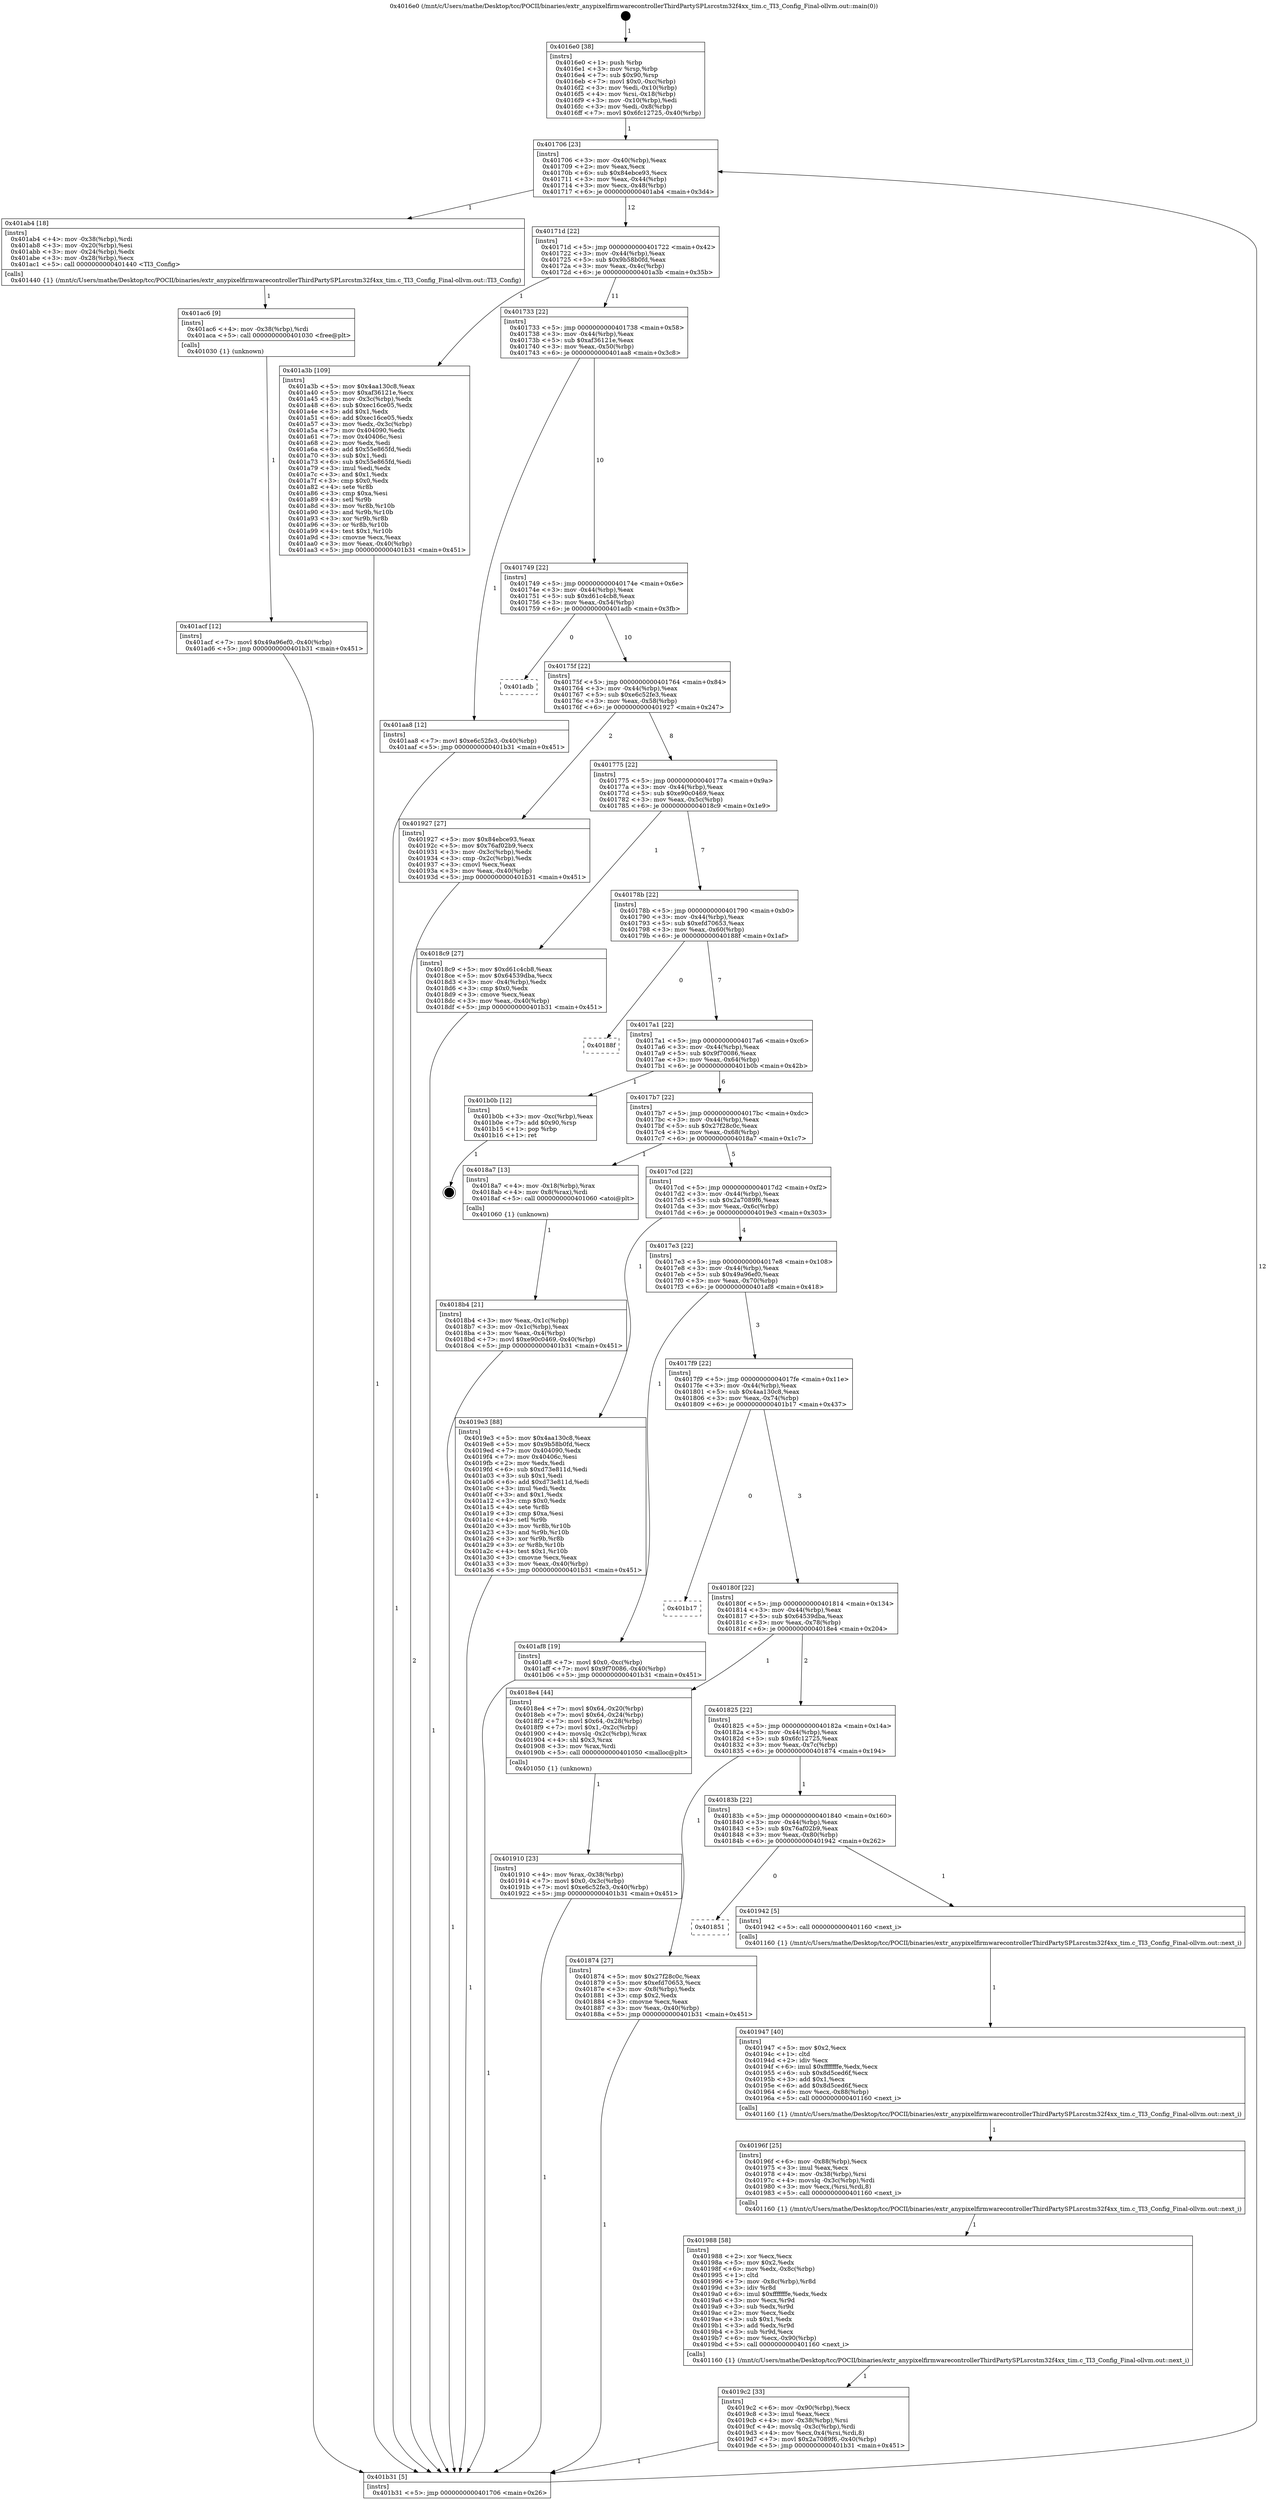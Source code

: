 digraph "0x4016e0" {
  label = "0x4016e0 (/mnt/c/Users/mathe/Desktop/tcc/POCII/binaries/extr_anypixelfirmwarecontrollerThirdPartySPLsrcstm32f4xx_tim.c_TI3_Config_Final-ollvm.out::main(0))"
  labelloc = "t"
  node[shape=record]

  Entry [label="",width=0.3,height=0.3,shape=circle,fillcolor=black,style=filled]
  "0x401706" [label="{
     0x401706 [23]\l
     | [instrs]\l
     &nbsp;&nbsp;0x401706 \<+3\>: mov -0x40(%rbp),%eax\l
     &nbsp;&nbsp;0x401709 \<+2\>: mov %eax,%ecx\l
     &nbsp;&nbsp;0x40170b \<+6\>: sub $0x84ebce93,%ecx\l
     &nbsp;&nbsp;0x401711 \<+3\>: mov %eax,-0x44(%rbp)\l
     &nbsp;&nbsp;0x401714 \<+3\>: mov %ecx,-0x48(%rbp)\l
     &nbsp;&nbsp;0x401717 \<+6\>: je 0000000000401ab4 \<main+0x3d4\>\l
  }"]
  "0x401ab4" [label="{
     0x401ab4 [18]\l
     | [instrs]\l
     &nbsp;&nbsp;0x401ab4 \<+4\>: mov -0x38(%rbp),%rdi\l
     &nbsp;&nbsp;0x401ab8 \<+3\>: mov -0x20(%rbp),%esi\l
     &nbsp;&nbsp;0x401abb \<+3\>: mov -0x24(%rbp),%edx\l
     &nbsp;&nbsp;0x401abe \<+3\>: mov -0x28(%rbp),%ecx\l
     &nbsp;&nbsp;0x401ac1 \<+5\>: call 0000000000401440 \<TI3_Config\>\l
     | [calls]\l
     &nbsp;&nbsp;0x401440 \{1\} (/mnt/c/Users/mathe/Desktop/tcc/POCII/binaries/extr_anypixelfirmwarecontrollerThirdPartySPLsrcstm32f4xx_tim.c_TI3_Config_Final-ollvm.out::TI3_Config)\l
  }"]
  "0x40171d" [label="{
     0x40171d [22]\l
     | [instrs]\l
     &nbsp;&nbsp;0x40171d \<+5\>: jmp 0000000000401722 \<main+0x42\>\l
     &nbsp;&nbsp;0x401722 \<+3\>: mov -0x44(%rbp),%eax\l
     &nbsp;&nbsp;0x401725 \<+5\>: sub $0x9b58b0fd,%eax\l
     &nbsp;&nbsp;0x40172a \<+3\>: mov %eax,-0x4c(%rbp)\l
     &nbsp;&nbsp;0x40172d \<+6\>: je 0000000000401a3b \<main+0x35b\>\l
  }"]
  Exit [label="",width=0.3,height=0.3,shape=circle,fillcolor=black,style=filled,peripheries=2]
  "0x401a3b" [label="{
     0x401a3b [109]\l
     | [instrs]\l
     &nbsp;&nbsp;0x401a3b \<+5\>: mov $0x4aa130c8,%eax\l
     &nbsp;&nbsp;0x401a40 \<+5\>: mov $0xaf36121e,%ecx\l
     &nbsp;&nbsp;0x401a45 \<+3\>: mov -0x3c(%rbp),%edx\l
     &nbsp;&nbsp;0x401a48 \<+6\>: sub $0xec16ce05,%edx\l
     &nbsp;&nbsp;0x401a4e \<+3\>: add $0x1,%edx\l
     &nbsp;&nbsp;0x401a51 \<+6\>: add $0xec16ce05,%edx\l
     &nbsp;&nbsp;0x401a57 \<+3\>: mov %edx,-0x3c(%rbp)\l
     &nbsp;&nbsp;0x401a5a \<+7\>: mov 0x404090,%edx\l
     &nbsp;&nbsp;0x401a61 \<+7\>: mov 0x40406c,%esi\l
     &nbsp;&nbsp;0x401a68 \<+2\>: mov %edx,%edi\l
     &nbsp;&nbsp;0x401a6a \<+6\>: add $0x55e865fd,%edi\l
     &nbsp;&nbsp;0x401a70 \<+3\>: sub $0x1,%edi\l
     &nbsp;&nbsp;0x401a73 \<+6\>: sub $0x55e865fd,%edi\l
     &nbsp;&nbsp;0x401a79 \<+3\>: imul %edi,%edx\l
     &nbsp;&nbsp;0x401a7c \<+3\>: and $0x1,%edx\l
     &nbsp;&nbsp;0x401a7f \<+3\>: cmp $0x0,%edx\l
     &nbsp;&nbsp;0x401a82 \<+4\>: sete %r8b\l
     &nbsp;&nbsp;0x401a86 \<+3\>: cmp $0xa,%esi\l
     &nbsp;&nbsp;0x401a89 \<+4\>: setl %r9b\l
     &nbsp;&nbsp;0x401a8d \<+3\>: mov %r8b,%r10b\l
     &nbsp;&nbsp;0x401a90 \<+3\>: and %r9b,%r10b\l
     &nbsp;&nbsp;0x401a93 \<+3\>: xor %r9b,%r8b\l
     &nbsp;&nbsp;0x401a96 \<+3\>: or %r8b,%r10b\l
     &nbsp;&nbsp;0x401a99 \<+4\>: test $0x1,%r10b\l
     &nbsp;&nbsp;0x401a9d \<+3\>: cmovne %ecx,%eax\l
     &nbsp;&nbsp;0x401aa0 \<+3\>: mov %eax,-0x40(%rbp)\l
     &nbsp;&nbsp;0x401aa3 \<+5\>: jmp 0000000000401b31 \<main+0x451\>\l
  }"]
  "0x401733" [label="{
     0x401733 [22]\l
     | [instrs]\l
     &nbsp;&nbsp;0x401733 \<+5\>: jmp 0000000000401738 \<main+0x58\>\l
     &nbsp;&nbsp;0x401738 \<+3\>: mov -0x44(%rbp),%eax\l
     &nbsp;&nbsp;0x40173b \<+5\>: sub $0xaf36121e,%eax\l
     &nbsp;&nbsp;0x401740 \<+3\>: mov %eax,-0x50(%rbp)\l
     &nbsp;&nbsp;0x401743 \<+6\>: je 0000000000401aa8 \<main+0x3c8\>\l
  }"]
  "0x401acf" [label="{
     0x401acf [12]\l
     | [instrs]\l
     &nbsp;&nbsp;0x401acf \<+7\>: movl $0x49a96ef0,-0x40(%rbp)\l
     &nbsp;&nbsp;0x401ad6 \<+5\>: jmp 0000000000401b31 \<main+0x451\>\l
  }"]
  "0x401aa8" [label="{
     0x401aa8 [12]\l
     | [instrs]\l
     &nbsp;&nbsp;0x401aa8 \<+7\>: movl $0xe6c52fe3,-0x40(%rbp)\l
     &nbsp;&nbsp;0x401aaf \<+5\>: jmp 0000000000401b31 \<main+0x451\>\l
  }"]
  "0x401749" [label="{
     0x401749 [22]\l
     | [instrs]\l
     &nbsp;&nbsp;0x401749 \<+5\>: jmp 000000000040174e \<main+0x6e\>\l
     &nbsp;&nbsp;0x40174e \<+3\>: mov -0x44(%rbp),%eax\l
     &nbsp;&nbsp;0x401751 \<+5\>: sub $0xd61c4cb8,%eax\l
     &nbsp;&nbsp;0x401756 \<+3\>: mov %eax,-0x54(%rbp)\l
     &nbsp;&nbsp;0x401759 \<+6\>: je 0000000000401adb \<main+0x3fb\>\l
  }"]
  "0x401ac6" [label="{
     0x401ac6 [9]\l
     | [instrs]\l
     &nbsp;&nbsp;0x401ac6 \<+4\>: mov -0x38(%rbp),%rdi\l
     &nbsp;&nbsp;0x401aca \<+5\>: call 0000000000401030 \<free@plt\>\l
     | [calls]\l
     &nbsp;&nbsp;0x401030 \{1\} (unknown)\l
  }"]
  "0x401adb" [label="{
     0x401adb\l
  }", style=dashed]
  "0x40175f" [label="{
     0x40175f [22]\l
     | [instrs]\l
     &nbsp;&nbsp;0x40175f \<+5\>: jmp 0000000000401764 \<main+0x84\>\l
     &nbsp;&nbsp;0x401764 \<+3\>: mov -0x44(%rbp),%eax\l
     &nbsp;&nbsp;0x401767 \<+5\>: sub $0xe6c52fe3,%eax\l
     &nbsp;&nbsp;0x40176c \<+3\>: mov %eax,-0x58(%rbp)\l
     &nbsp;&nbsp;0x40176f \<+6\>: je 0000000000401927 \<main+0x247\>\l
  }"]
  "0x4019c2" [label="{
     0x4019c2 [33]\l
     | [instrs]\l
     &nbsp;&nbsp;0x4019c2 \<+6\>: mov -0x90(%rbp),%ecx\l
     &nbsp;&nbsp;0x4019c8 \<+3\>: imul %eax,%ecx\l
     &nbsp;&nbsp;0x4019cb \<+4\>: mov -0x38(%rbp),%rsi\l
     &nbsp;&nbsp;0x4019cf \<+4\>: movslq -0x3c(%rbp),%rdi\l
     &nbsp;&nbsp;0x4019d3 \<+4\>: mov %ecx,0x4(%rsi,%rdi,8)\l
     &nbsp;&nbsp;0x4019d7 \<+7\>: movl $0x2a7089f6,-0x40(%rbp)\l
     &nbsp;&nbsp;0x4019de \<+5\>: jmp 0000000000401b31 \<main+0x451\>\l
  }"]
  "0x401927" [label="{
     0x401927 [27]\l
     | [instrs]\l
     &nbsp;&nbsp;0x401927 \<+5\>: mov $0x84ebce93,%eax\l
     &nbsp;&nbsp;0x40192c \<+5\>: mov $0x76af02b9,%ecx\l
     &nbsp;&nbsp;0x401931 \<+3\>: mov -0x3c(%rbp),%edx\l
     &nbsp;&nbsp;0x401934 \<+3\>: cmp -0x2c(%rbp),%edx\l
     &nbsp;&nbsp;0x401937 \<+3\>: cmovl %ecx,%eax\l
     &nbsp;&nbsp;0x40193a \<+3\>: mov %eax,-0x40(%rbp)\l
     &nbsp;&nbsp;0x40193d \<+5\>: jmp 0000000000401b31 \<main+0x451\>\l
  }"]
  "0x401775" [label="{
     0x401775 [22]\l
     | [instrs]\l
     &nbsp;&nbsp;0x401775 \<+5\>: jmp 000000000040177a \<main+0x9a\>\l
     &nbsp;&nbsp;0x40177a \<+3\>: mov -0x44(%rbp),%eax\l
     &nbsp;&nbsp;0x40177d \<+5\>: sub $0xe90c0469,%eax\l
     &nbsp;&nbsp;0x401782 \<+3\>: mov %eax,-0x5c(%rbp)\l
     &nbsp;&nbsp;0x401785 \<+6\>: je 00000000004018c9 \<main+0x1e9\>\l
  }"]
  "0x401988" [label="{
     0x401988 [58]\l
     | [instrs]\l
     &nbsp;&nbsp;0x401988 \<+2\>: xor %ecx,%ecx\l
     &nbsp;&nbsp;0x40198a \<+5\>: mov $0x2,%edx\l
     &nbsp;&nbsp;0x40198f \<+6\>: mov %edx,-0x8c(%rbp)\l
     &nbsp;&nbsp;0x401995 \<+1\>: cltd\l
     &nbsp;&nbsp;0x401996 \<+7\>: mov -0x8c(%rbp),%r8d\l
     &nbsp;&nbsp;0x40199d \<+3\>: idiv %r8d\l
     &nbsp;&nbsp;0x4019a0 \<+6\>: imul $0xfffffffe,%edx,%edx\l
     &nbsp;&nbsp;0x4019a6 \<+3\>: mov %ecx,%r9d\l
     &nbsp;&nbsp;0x4019a9 \<+3\>: sub %edx,%r9d\l
     &nbsp;&nbsp;0x4019ac \<+2\>: mov %ecx,%edx\l
     &nbsp;&nbsp;0x4019ae \<+3\>: sub $0x1,%edx\l
     &nbsp;&nbsp;0x4019b1 \<+3\>: add %edx,%r9d\l
     &nbsp;&nbsp;0x4019b4 \<+3\>: sub %r9d,%ecx\l
     &nbsp;&nbsp;0x4019b7 \<+6\>: mov %ecx,-0x90(%rbp)\l
     &nbsp;&nbsp;0x4019bd \<+5\>: call 0000000000401160 \<next_i\>\l
     | [calls]\l
     &nbsp;&nbsp;0x401160 \{1\} (/mnt/c/Users/mathe/Desktop/tcc/POCII/binaries/extr_anypixelfirmwarecontrollerThirdPartySPLsrcstm32f4xx_tim.c_TI3_Config_Final-ollvm.out::next_i)\l
  }"]
  "0x4018c9" [label="{
     0x4018c9 [27]\l
     | [instrs]\l
     &nbsp;&nbsp;0x4018c9 \<+5\>: mov $0xd61c4cb8,%eax\l
     &nbsp;&nbsp;0x4018ce \<+5\>: mov $0x64539dba,%ecx\l
     &nbsp;&nbsp;0x4018d3 \<+3\>: mov -0x4(%rbp),%edx\l
     &nbsp;&nbsp;0x4018d6 \<+3\>: cmp $0x0,%edx\l
     &nbsp;&nbsp;0x4018d9 \<+3\>: cmove %ecx,%eax\l
     &nbsp;&nbsp;0x4018dc \<+3\>: mov %eax,-0x40(%rbp)\l
     &nbsp;&nbsp;0x4018df \<+5\>: jmp 0000000000401b31 \<main+0x451\>\l
  }"]
  "0x40178b" [label="{
     0x40178b [22]\l
     | [instrs]\l
     &nbsp;&nbsp;0x40178b \<+5\>: jmp 0000000000401790 \<main+0xb0\>\l
     &nbsp;&nbsp;0x401790 \<+3\>: mov -0x44(%rbp),%eax\l
     &nbsp;&nbsp;0x401793 \<+5\>: sub $0xefd70653,%eax\l
     &nbsp;&nbsp;0x401798 \<+3\>: mov %eax,-0x60(%rbp)\l
     &nbsp;&nbsp;0x40179b \<+6\>: je 000000000040188f \<main+0x1af\>\l
  }"]
  "0x40196f" [label="{
     0x40196f [25]\l
     | [instrs]\l
     &nbsp;&nbsp;0x40196f \<+6\>: mov -0x88(%rbp),%ecx\l
     &nbsp;&nbsp;0x401975 \<+3\>: imul %eax,%ecx\l
     &nbsp;&nbsp;0x401978 \<+4\>: mov -0x38(%rbp),%rsi\l
     &nbsp;&nbsp;0x40197c \<+4\>: movslq -0x3c(%rbp),%rdi\l
     &nbsp;&nbsp;0x401980 \<+3\>: mov %ecx,(%rsi,%rdi,8)\l
     &nbsp;&nbsp;0x401983 \<+5\>: call 0000000000401160 \<next_i\>\l
     | [calls]\l
     &nbsp;&nbsp;0x401160 \{1\} (/mnt/c/Users/mathe/Desktop/tcc/POCII/binaries/extr_anypixelfirmwarecontrollerThirdPartySPLsrcstm32f4xx_tim.c_TI3_Config_Final-ollvm.out::next_i)\l
  }"]
  "0x40188f" [label="{
     0x40188f\l
  }", style=dashed]
  "0x4017a1" [label="{
     0x4017a1 [22]\l
     | [instrs]\l
     &nbsp;&nbsp;0x4017a1 \<+5\>: jmp 00000000004017a6 \<main+0xc6\>\l
     &nbsp;&nbsp;0x4017a6 \<+3\>: mov -0x44(%rbp),%eax\l
     &nbsp;&nbsp;0x4017a9 \<+5\>: sub $0x9f70086,%eax\l
     &nbsp;&nbsp;0x4017ae \<+3\>: mov %eax,-0x64(%rbp)\l
     &nbsp;&nbsp;0x4017b1 \<+6\>: je 0000000000401b0b \<main+0x42b\>\l
  }"]
  "0x401947" [label="{
     0x401947 [40]\l
     | [instrs]\l
     &nbsp;&nbsp;0x401947 \<+5\>: mov $0x2,%ecx\l
     &nbsp;&nbsp;0x40194c \<+1\>: cltd\l
     &nbsp;&nbsp;0x40194d \<+2\>: idiv %ecx\l
     &nbsp;&nbsp;0x40194f \<+6\>: imul $0xfffffffe,%edx,%ecx\l
     &nbsp;&nbsp;0x401955 \<+6\>: sub $0x8d5ced6f,%ecx\l
     &nbsp;&nbsp;0x40195b \<+3\>: add $0x1,%ecx\l
     &nbsp;&nbsp;0x40195e \<+6\>: add $0x8d5ced6f,%ecx\l
     &nbsp;&nbsp;0x401964 \<+6\>: mov %ecx,-0x88(%rbp)\l
     &nbsp;&nbsp;0x40196a \<+5\>: call 0000000000401160 \<next_i\>\l
     | [calls]\l
     &nbsp;&nbsp;0x401160 \{1\} (/mnt/c/Users/mathe/Desktop/tcc/POCII/binaries/extr_anypixelfirmwarecontrollerThirdPartySPLsrcstm32f4xx_tim.c_TI3_Config_Final-ollvm.out::next_i)\l
  }"]
  "0x401b0b" [label="{
     0x401b0b [12]\l
     | [instrs]\l
     &nbsp;&nbsp;0x401b0b \<+3\>: mov -0xc(%rbp),%eax\l
     &nbsp;&nbsp;0x401b0e \<+7\>: add $0x90,%rsp\l
     &nbsp;&nbsp;0x401b15 \<+1\>: pop %rbp\l
     &nbsp;&nbsp;0x401b16 \<+1\>: ret\l
  }"]
  "0x4017b7" [label="{
     0x4017b7 [22]\l
     | [instrs]\l
     &nbsp;&nbsp;0x4017b7 \<+5\>: jmp 00000000004017bc \<main+0xdc\>\l
     &nbsp;&nbsp;0x4017bc \<+3\>: mov -0x44(%rbp),%eax\l
     &nbsp;&nbsp;0x4017bf \<+5\>: sub $0x27f28c0c,%eax\l
     &nbsp;&nbsp;0x4017c4 \<+3\>: mov %eax,-0x68(%rbp)\l
     &nbsp;&nbsp;0x4017c7 \<+6\>: je 00000000004018a7 \<main+0x1c7\>\l
  }"]
  "0x401851" [label="{
     0x401851\l
  }", style=dashed]
  "0x4018a7" [label="{
     0x4018a7 [13]\l
     | [instrs]\l
     &nbsp;&nbsp;0x4018a7 \<+4\>: mov -0x18(%rbp),%rax\l
     &nbsp;&nbsp;0x4018ab \<+4\>: mov 0x8(%rax),%rdi\l
     &nbsp;&nbsp;0x4018af \<+5\>: call 0000000000401060 \<atoi@plt\>\l
     | [calls]\l
     &nbsp;&nbsp;0x401060 \{1\} (unknown)\l
  }"]
  "0x4017cd" [label="{
     0x4017cd [22]\l
     | [instrs]\l
     &nbsp;&nbsp;0x4017cd \<+5\>: jmp 00000000004017d2 \<main+0xf2\>\l
     &nbsp;&nbsp;0x4017d2 \<+3\>: mov -0x44(%rbp),%eax\l
     &nbsp;&nbsp;0x4017d5 \<+5\>: sub $0x2a7089f6,%eax\l
     &nbsp;&nbsp;0x4017da \<+3\>: mov %eax,-0x6c(%rbp)\l
     &nbsp;&nbsp;0x4017dd \<+6\>: je 00000000004019e3 \<main+0x303\>\l
  }"]
  "0x401942" [label="{
     0x401942 [5]\l
     | [instrs]\l
     &nbsp;&nbsp;0x401942 \<+5\>: call 0000000000401160 \<next_i\>\l
     | [calls]\l
     &nbsp;&nbsp;0x401160 \{1\} (/mnt/c/Users/mathe/Desktop/tcc/POCII/binaries/extr_anypixelfirmwarecontrollerThirdPartySPLsrcstm32f4xx_tim.c_TI3_Config_Final-ollvm.out::next_i)\l
  }"]
  "0x4019e3" [label="{
     0x4019e3 [88]\l
     | [instrs]\l
     &nbsp;&nbsp;0x4019e3 \<+5\>: mov $0x4aa130c8,%eax\l
     &nbsp;&nbsp;0x4019e8 \<+5\>: mov $0x9b58b0fd,%ecx\l
     &nbsp;&nbsp;0x4019ed \<+7\>: mov 0x404090,%edx\l
     &nbsp;&nbsp;0x4019f4 \<+7\>: mov 0x40406c,%esi\l
     &nbsp;&nbsp;0x4019fb \<+2\>: mov %edx,%edi\l
     &nbsp;&nbsp;0x4019fd \<+6\>: sub $0xd73e811d,%edi\l
     &nbsp;&nbsp;0x401a03 \<+3\>: sub $0x1,%edi\l
     &nbsp;&nbsp;0x401a06 \<+6\>: add $0xd73e811d,%edi\l
     &nbsp;&nbsp;0x401a0c \<+3\>: imul %edi,%edx\l
     &nbsp;&nbsp;0x401a0f \<+3\>: and $0x1,%edx\l
     &nbsp;&nbsp;0x401a12 \<+3\>: cmp $0x0,%edx\l
     &nbsp;&nbsp;0x401a15 \<+4\>: sete %r8b\l
     &nbsp;&nbsp;0x401a19 \<+3\>: cmp $0xa,%esi\l
     &nbsp;&nbsp;0x401a1c \<+4\>: setl %r9b\l
     &nbsp;&nbsp;0x401a20 \<+3\>: mov %r8b,%r10b\l
     &nbsp;&nbsp;0x401a23 \<+3\>: and %r9b,%r10b\l
     &nbsp;&nbsp;0x401a26 \<+3\>: xor %r9b,%r8b\l
     &nbsp;&nbsp;0x401a29 \<+3\>: or %r8b,%r10b\l
     &nbsp;&nbsp;0x401a2c \<+4\>: test $0x1,%r10b\l
     &nbsp;&nbsp;0x401a30 \<+3\>: cmovne %ecx,%eax\l
     &nbsp;&nbsp;0x401a33 \<+3\>: mov %eax,-0x40(%rbp)\l
     &nbsp;&nbsp;0x401a36 \<+5\>: jmp 0000000000401b31 \<main+0x451\>\l
  }"]
  "0x4017e3" [label="{
     0x4017e3 [22]\l
     | [instrs]\l
     &nbsp;&nbsp;0x4017e3 \<+5\>: jmp 00000000004017e8 \<main+0x108\>\l
     &nbsp;&nbsp;0x4017e8 \<+3\>: mov -0x44(%rbp),%eax\l
     &nbsp;&nbsp;0x4017eb \<+5\>: sub $0x49a96ef0,%eax\l
     &nbsp;&nbsp;0x4017f0 \<+3\>: mov %eax,-0x70(%rbp)\l
     &nbsp;&nbsp;0x4017f3 \<+6\>: je 0000000000401af8 \<main+0x418\>\l
  }"]
  "0x401910" [label="{
     0x401910 [23]\l
     | [instrs]\l
     &nbsp;&nbsp;0x401910 \<+4\>: mov %rax,-0x38(%rbp)\l
     &nbsp;&nbsp;0x401914 \<+7\>: movl $0x0,-0x3c(%rbp)\l
     &nbsp;&nbsp;0x40191b \<+7\>: movl $0xe6c52fe3,-0x40(%rbp)\l
     &nbsp;&nbsp;0x401922 \<+5\>: jmp 0000000000401b31 \<main+0x451\>\l
  }"]
  "0x401af8" [label="{
     0x401af8 [19]\l
     | [instrs]\l
     &nbsp;&nbsp;0x401af8 \<+7\>: movl $0x0,-0xc(%rbp)\l
     &nbsp;&nbsp;0x401aff \<+7\>: movl $0x9f70086,-0x40(%rbp)\l
     &nbsp;&nbsp;0x401b06 \<+5\>: jmp 0000000000401b31 \<main+0x451\>\l
  }"]
  "0x4017f9" [label="{
     0x4017f9 [22]\l
     | [instrs]\l
     &nbsp;&nbsp;0x4017f9 \<+5\>: jmp 00000000004017fe \<main+0x11e\>\l
     &nbsp;&nbsp;0x4017fe \<+3\>: mov -0x44(%rbp),%eax\l
     &nbsp;&nbsp;0x401801 \<+5\>: sub $0x4aa130c8,%eax\l
     &nbsp;&nbsp;0x401806 \<+3\>: mov %eax,-0x74(%rbp)\l
     &nbsp;&nbsp;0x401809 \<+6\>: je 0000000000401b17 \<main+0x437\>\l
  }"]
  "0x4018b4" [label="{
     0x4018b4 [21]\l
     | [instrs]\l
     &nbsp;&nbsp;0x4018b4 \<+3\>: mov %eax,-0x1c(%rbp)\l
     &nbsp;&nbsp;0x4018b7 \<+3\>: mov -0x1c(%rbp),%eax\l
     &nbsp;&nbsp;0x4018ba \<+3\>: mov %eax,-0x4(%rbp)\l
     &nbsp;&nbsp;0x4018bd \<+7\>: movl $0xe90c0469,-0x40(%rbp)\l
     &nbsp;&nbsp;0x4018c4 \<+5\>: jmp 0000000000401b31 \<main+0x451\>\l
  }"]
  "0x401b17" [label="{
     0x401b17\l
  }", style=dashed]
  "0x40180f" [label="{
     0x40180f [22]\l
     | [instrs]\l
     &nbsp;&nbsp;0x40180f \<+5\>: jmp 0000000000401814 \<main+0x134\>\l
     &nbsp;&nbsp;0x401814 \<+3\>: mov -0x44(%rbp),%eax\l
     &nbsp;&nbsp;0x401817 \<+5\>: sub $0x64539dba,%eax\l
     &nbsp;&nbsp;0x40181c \<+3\>: mov %eax,-0x78(%rbp)\l
     &nbsp;&nbsp;0x40181f \<+6\>: je 00000000004018e4 \<main+0x204\>\l
  }"]
  "0x4016e0" [label="{
     0x4016e0 [38]\l
     | [instrs]\l
     &nbsp;&nbsp;0x4016e0 \<+1\>: push %rbp\l
     &nbsp;&nbsp;0x4016e1 \<+3\>: mov %rsp,%rbp\l
     &nbsp;&nbsp;0x4016e4 \<+7\>: sub $0x90,%rsp\l
     &nbsp;&nbsp;0x4016eb \<+7\>: movl $0x0,-0xc(%rbp)\l
     &nbsp;&nbsp;0x4016f2 \<+3\>: mov %edi,-0x10(%rbp)\l
     &nbsp;&nbsp;0x4016f5 \<+4\>: mov %rsi,-0x18(%rbp)\l
     &nbsp;&nbsp;0x4016f9 \<+3\>: mov -0x10(%rbp),%edi\l
     &nbsp;&nbsp;0x4016fc \<+3\>: mov %edi,-0x8(%rbp)\l
     &nbsp;&nbsp;0x4016ff \<+7\>: movl $0x6fc12725,-0x40(%rbp)\l
  }"]
  "0x4018e4" [label="{
     0x4018e4 [44]\l
     | [instrs]\l
     &nbsp;&nbsp;0x4018e4 \<+7\>: movl $0x64,-0x20(%rbp)\l
     &nbsp;&nbsp;0x4018eb \<+7\>: movl $0x64,-0x24(%rbp)\l
     &nbsp;&nbsp;0x4018f2 \<+7\>: movl $0x64,-0x28(%rbp)\l
     &nbsp;&nbsp;0x4018f9 \<+7\>: movl $0x1,-0x2c(%rbp)\l
     &nbsp;&nbsp;0x401900 \<+4\>: movslq -0x2c(%rbp),%rax\l
     &nbsp;&nbsp;0x401904 \<+4\>: shl $0x3,%rax\l
     &nbsp;&nbsp;0x401908 \<+3\>: mov %rax,%rdi\l
     &nbsp;&nbsp;0x40190b \<+5\>: call 0000000000401050 \<malloc@plt\>\l
     | [calls]\l
     &nbsp;&nbsp;0x401050 \{1\} (unknown)\l
  }"]
  "0x401825" [label="{
     0x401825 [22]\l
     | [instrs]\l
     &nbsp;&nbsp;0x401825 \<+5\>: jmp 000000000040182a \<main+0x14a\>\l
     &nbsp;&nbsp;0x40182a \<+3\>: mov -0x44(%rbp),%eax\l
     &nbsp;&nbsp;0x40182d \<+5\>: sub $0x6fc12725,%eax\l
     &nbsp;&nbsp;0x401832 \<+3\>: mov %eax,-0x7c(%rbp)\l
     &nbsp;&nbsp;0x401835 \<+6\>: je 0000000000401874 \<main+0x194\>\l
  }"]
  "0x401b31" [label="{
     0x401b31 [5]\l
     | [instrs]\l
     &nbsp;&nbsp;0x401b31 \<+5\>: jmp 0000000000401706 \<main+0x26\>\l
  }"]
  "0x401874" [label="{
     0x401874 [27]\l
     | [instrs]\l
     &nbsp;&nbsp;0x401874 \<+5\>: mov $0x27f28c0c,%eax\l
     &nbsp;&nbsp;0x401879 \<+5\>: mov $0xefd70653,%ecx\l
     &nbsp;&nbsp;0x40187e \<+3\>: mov -0x8(%rbp),%edx\l
     &nbsp;&nbsp;0x401881 \<+3\>: cmp $0x2,%edx\l
     &nbsp;&nbsp;0x401884 \<+3\>: cmovne %ecx,%eax\l
     &nbsp;&nbsp;0x401887 \<+3\>: mov %eax,-0x40(%rbp)\l
     &nbsp;&nbsp;0x40188a \<+5\>: jmp 0000000000401b31 \<main+0x451\>\l
  }"]
  "0x40183b" [label="{
     0x40183b [22]\l
     | [instrs]\l
     &nbsp;&nbsp;0x40183b \<+5\>: jmp 0000000000401840 \<main+0x160\>\l
     &nbsp;&nbsp;0x401840 \<+3\>: mov -0x44(%rbp),%eax\l
     &nbsp;&nbsp;0x401843 \<+5\>: sub $0x76af02b9,%eax\l
     &nbsp;&nbsp;0x401848 \<+3\>: mov %eax,-0x80(%rbp)\l
     &nbsp;&nbsp;0x40184b \<+6\>: je 0000000000401942 \<main+0x262\>\l
  }"]
  Entry -> "0x4016e0" [label=" 1"]
  "0x401706" -> "0x401ab4" [label=" 1"]
  "0x401706" -> "0x40171d" [label=" 12"]
  "0x401b0b" -> Exit [label=" 1"]
  "0x40171d" -> "0x401a3b" [label=" 1"]
  "0x40171d" -> "0x401733" [label=" 11"]
  "0x401af8" -> "0x401b31" [label=" 1"]
  "0x401733" -> "0x401aa8" [label=" 1"]
  "0x401733" -> "0x401749" [label=" 10"]
  "0x401acf" -> "0x401b31" [label=" 1"]
  "0x401749" -> "0x401adb" [label=" 0"]
  "0x401749" -> "0x40175f" [label=" 10"]
  "0x401ac6" -> "0x401acf" [label=" 1"]
  "0x40175f" -> "0x401927" [label=" 2"]
  "0x40175f" -> "0x401775" [label=" 8"]
  "0x401ab4" -> "0x401ac6" [label=" 1"]
  "0x401775" -> "0x4018c9" [label=" 1"]
  "0x401775" -> "0x40178b" [label=" 7"]
  "0x401aa8" -> "0x401b31" [label=" 1"]
  "0x40178b" -> "0x40188f" [label=" 0"]
  "0x40178b" -> "0x4017a1" [label=" 7"]
  "0x401a3b" -> "0x401b31" [label=" 1"]
  "0x4017a1" -> "0x401b0b" [label=" 1"]
  "0x4017a1" -> "0x4017b7" [label=" 6"]
  "0x4019e3" -> "0x401b31" [label=" 1"]
  "0x4017b7" -> "0x4018a7" [label=" 1"]
  "0x4017b7" -> "0x4017cd" [label=" 5"]
  "0x4019c2" -> "0x401b31" [label=" 1"]
  "0x4017cd" -> "0x4019e3" [label=" 1"]
  "0x4017cd" -> "0x4017e3" [label=" 4"]
  "0x401988" -> "0x4019c2" [label=" 1"]
  "0x4017e3" -> "0x401af8" [label=" 1"]
  "0x4017e3" -> "0x4017f9" [label=" 3"]
  "0x401947" -> "0x40196f" [label=" 1"]
  "0x4017f9" -> "0x401b17" [label=" 0"]
  "0x4017f9" -> "0x40180f" [label=" 3"]
  "0x401942" -> "0x401947" [label=" 1"]
  "0x40180f" -> "0x4018e4" [label=" 1"]
  "0x40180f" -> "0x401825" [label=" 2"]
  "0x40183b" -> "0x401851" [label=" 0"]
  "0x401825" -> "0x401874" [label=" 1"]
  "0x401825" -> "0x40183b" [label=" 1"]
  "0x401874" -> "0x401b31" [label=" 1"]
  "0x4016e0" -> "0x401706" [label=" 1"]
  "0x401b31" -> "0x401706" [label=" 12"]
  "0x4018a7" -> "0x4018b4" [label=" 1"]
  "0x4018b4" -> "0x401b31" [label=" 1"]
  "0x4018c9" -> "0x401b31" [label=" 1"]
  "0x4018e4" -> "0x401910" [label=" 1"]
  "0x401910" -> "0x401b31" [label=" 1"]
  "0x401927" -> "0x401b31" [label=" 2"]
  "0x40196f" -> "0x401988" [label=" 1"]
  "0x40183b" -> "0x401942" [label=" 1"]
}
